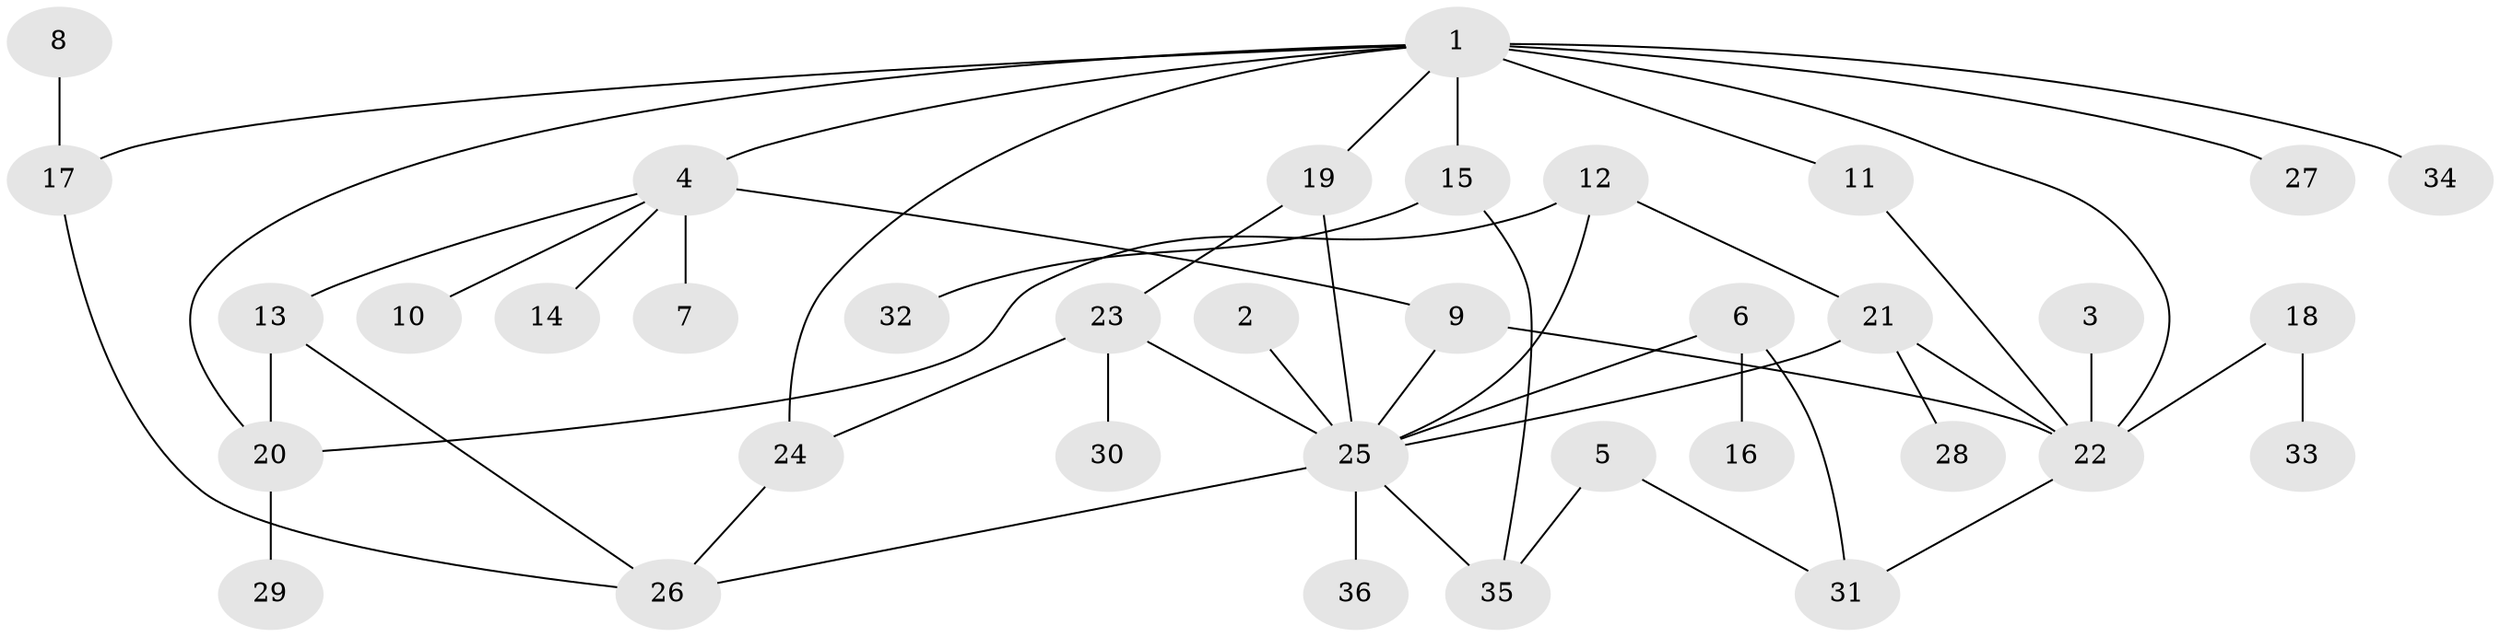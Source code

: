 // original degree distribution, {5: 0.04225352112676056, 6: 0.028169014084507043, 7: 0.014084507042253521, 2: 0.3380281690140845, 4: 0.08450704225352113, 1: 0.2676056338028169, 8: 0.014084507042253521, 3: 0.2112676056338028}
// Generated by graph-tools (version 1.1) at 2025/25/03/09/25 03:25:25]
// undirected, 36 vertices, 50 edges
graph export_dot {
graph [start="1"]
  node [color=gray90,style=filled];
  1;
  2;
  3;
  4;
  5;
  6;
  7;
  8;
  9;
  10;
  11;
  12;
  13;
  14;
  15;
  16;
  17;
  18;
  19;
  20;
  21;
  22;
  23;
  24;
  25;
  26;
  27;
  28;
  29;
  30;
  31;
  32;
  33;
  34;
  35;
  36;
  1 -- 4 [weight=1.0];
  1 -- 11 [weight=1.0];
  1 -- 15 [weight=1.0];
  1 -- 17 [weight=1.0];
  1 -- 19 [weight=1.0];
  1 -- 20 [weight=1.0];
  1 -- 22 [weight=2.0];
  1 -- 24 [weight=1.0];
  1 -- 27 [weight=1.0];
  1 -- 34 [weight=1.0];
  2 -- 25 [weight=1.0];
  3 -- 22 [weight=1.0];
  4 -- 7 [weight=2.0];
  4 -- 9 [weight=1.0];
  4 -- 10 [weight=1.0];
  4 -- 13 [weight=1.0];
  4 -- 14 [weight=1.0];
  5 -- 31 [weight=1.0];
  5 -- 35 [weight=1.0];
  6 -- 16 [weight=1.0];
  6 -- 25 [weight=1.0];
  6 -- 31 [weight=1.0];
  8 -- 17 [weight=1.0];
  9 -- 22 [weight=1.0];
  9 -- 25 [weight=1.0];
  11 -- 22 [weight=1.0];
  12 -- 20 [weight=1.0];
  12 -- 21 [weight=1.0];
  12 -- 25 [weight=1.0];
  13 -- 20 [weight=1.0];
  13 -- 26 [weight=2.0];
  15 -- 32 [weight=1.0];
  15 -- 35 [weight=1.0];
  17 -- 26 [weight=1.0];
  18 -- 22 [weight=1.0];
  18 -- 33 [weight=1.0];
  19 -- 23 [weight=1.0];
  19 -- 25 [weight=1.0];
  20 -- 29 [weight=1.0];
  21 -- 22 [weight=1.0];
  21 -- 25 [weight=1.0];
  21 -- 28 [weight=1.0];
  22 -- 31 [weight=1.0];
  23 -- 24 [weight=1.0];
  23 -- 25 [weight=1.0];
  23 -- 30 [weight=1.0];
  24 -- 26 [weight=1.0];
  25 -- 26 [weight=2.0];
  25 -- 35 [weight=1.0];
  25 -- 36 [weight=1.0];
}
